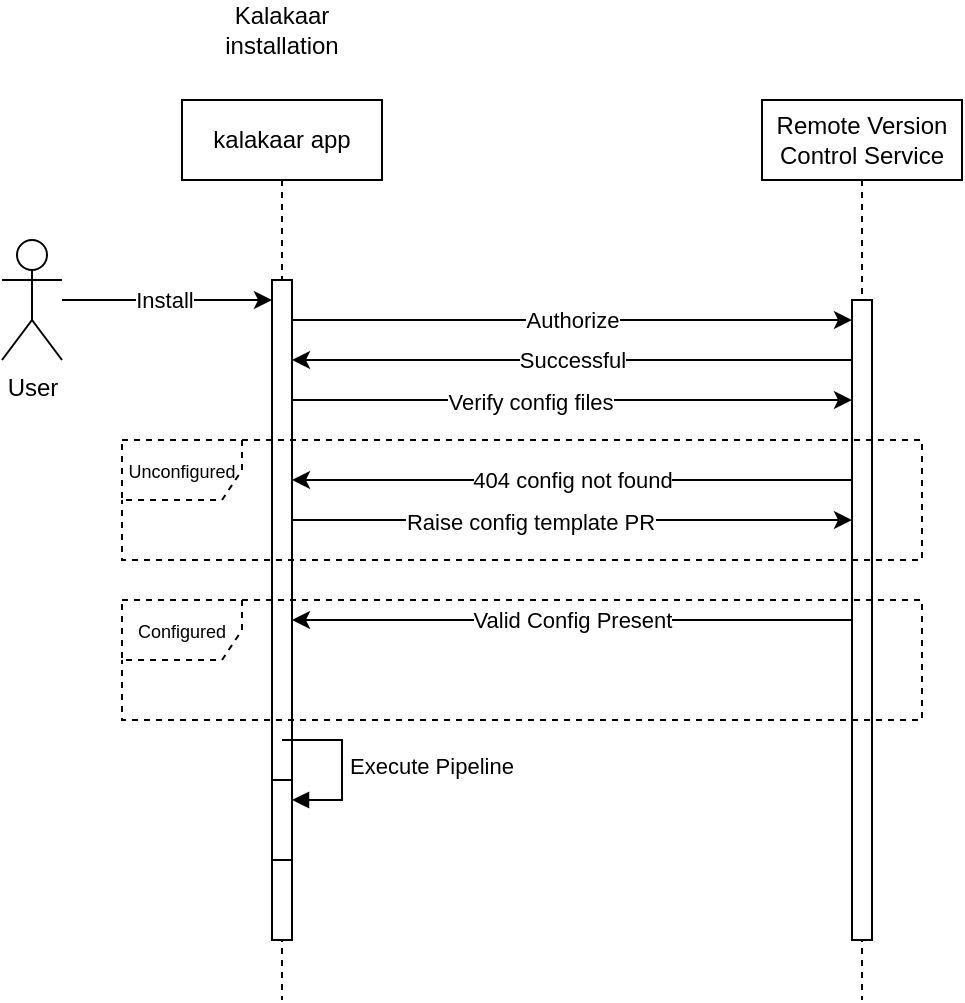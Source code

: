 <mxfile version="21.2.8" type="device" pages="2">
  <diagram name="Installation" id="SvZOQglnoyP26A0mZXFq">
    <mxGraphModel dx="1009" dy="545" grid="1" gridSize="10" guides="1" tooltips="1" connect="1" arrows="1" fold="1" page="1" pageScale="1" pageWidth="827" pageHeight="1169" math="0" shadow="0">
      <root>
        <mxCell id="0" />
        <mxCell id="1" parent="0" />
        <mxCell id="7O5fhOuD_cf1nNYJ2rgv-6" style="rounded=0;orthogonalLoop=1;jettySize=auto;html=1;" edge="1" parent="1" source="7O5fhOuD_cf1nNYJ2rgv-2" target="7O5fhOuD_cf1nNYJ2rgv-5">
          <mxGeometry relative="1" as="geometry" />
        </mxCell>
        <mxCell id="7O5fhOuD_cf1nNYJ2rgv-7" value="Install" style="edgeLabel;html=1;align=center;verticalAlign=middle;resizable=0;points=[];" vertex="1" connectable="0" parent="7O5fhOuD_cf1nNYJ2rgv-6">
          <mxGeometry x="-0.036" relative="1" as="geometry">
            <mxPoint as="offset" />
          </mxGeometry>
        </mxCell>
        <mxCell id="7O5fhOuD_cf1nNYJ2rgv-2" value="User" style="shape=umlActor;verticalLabelPosition=bottom;verticalAlign=top;html=1;outlineConnect=0;" vertex="1" parent="1">
          <mxGeometry x="60" y="140" width="30" height="60" as="geometry" />
        </mxCell>
        <mxCell id="7O5fhOuD_cf1nNYJ2rgv-3" value="kalakaar app" style="shape=umlLifeline;perimeter=lifelinePerimeter;whiteSpace=wrap;html=1;container=1;dropTarget=0;collapsible=0;recursiveResize=0;outlineConnect=0;portConstraint=eastwest;newEdgeStyle={&quot;edgeStyle&quot;:&quot;elbowEdgeStyle&quot;,&quot;elbow&quot;:&quot;vertical&quot;,&quot;curved&quot;:0,&quot;rounded&quot;:0};" vertex="1" parent="1">
          <mxGeometry x="150" y="70" width="100" height="450" as="geometry" />
        </mxCell>
        <mxCell id="7O5fhOuD_cf1nNYJ2rgv-5" value="" style="html=1;points=[];perimeter=orthogonalPerimeter;outlineConnect=0;targetShapes=umlLifeline;portConstraint=eastwest;newEdgeStyle={&quot;edgeStyle&quot;:&quot;elbowEdgeStyle&quot;,&quot;elbow&quot;:&quot;vertical&quot;,&quot;curved&quot;:0,&quot;rounded&quot;:0};" vertex="1" parent="7O5fhOuD_cf1nNYJ2rgv-3">
          <mxGeometry x="45" y="90" width="10" height="330" as="geometry" />
        </mxCell>
        <mxCell id="7O5fhOuD_cf1nNYJ2rgv-19" value="Execute Pipeline" style="html=1;align=left;spacingLeft=2;endArrow=block;rounded=0;edgeStyle=orthogonalEdgeStyle;curved=0;rounded=0;" edge="1" target="7O5fhOuD_cf1nNYJ2rgv-18" parent="7O5fhOuD_cf1nNYJ2rgv-3">
          <mxGeometry relative="1" as="geometry">
            <mxPoint x="50" y="320" as="sourcePoint" />
            <Array as="points">
              <mxPoint x="80" y="350" />
            </Array>
          </mxGeometry>
        </mxCell>
        <mxCell id="7O5fhOuD_cf1nNYJ2rgv-18" value="" style="html=1;points=[];perimeter=orthogonalPerimeter;outlineConnect=0;targetShapes=umlLifeline;portConstraint=eastwest;newEdgeStyle={&quot;edgeStyle&quot;:&quot;elbowEdgeStyle&quot;,&quot;elbow&quot;:&quot;vertical&quot;,&quot;curved&quot;:0,&quot;rounded&quot;:0};" vertex="1" parent="7O5fhOuD_cf1nNYJ2rgv-3">
          <mxGeometry x="45" y="340" width="10" height="40" as="geometry" />
        </mxCell>
        <mxCell id="7O5fhOuD_cf1nNYJ2rgv-4" value="Remote Version Control Service" style="shape=umlLifeline;perimeter=lifelinePerimeter;whiteSpace=wrap;html=1;container=1;dropTarget=0;collapsible=0;recursiveResize=0;outlineConnect=0;portConstraint=eastwest;newEdgeStyle={&quot;edgeStyle&quot;:&quot;elbowEdgeStyle&quot;,&quot;elbow&quot;:&quot;vertical&quot;,&quot;curved&quot;:0,&quot;rounded&quot;:0};" vertex="1" parent="1">
          <mxGeometry x="440" y="70" width="100" height="450" as="geometry" />
        </mxCell>
        <mxCell id="7O5fhOuD_cf1nNYJ2rgv-9" value="" style="html=1;points=[];perimeter=orthogonalPerimeter;outlineConnect=0;targetShapes=umlLifeline;portConstraint=eastwest;newEdgeStyle={&quot;edgeStyle&quot;:&quot;elbowEdgeStyle&quot;,&quot;elbow&quot;:&quot;vertical&quot;,&quot;curved&quot;:0,&quot;rounded&quot;:0};" vertex="1" parent="7O5fhOuD_cf1nNYJ2rgv-4">
          <mxGeometry x="45" y="100" width="10" height="320" as="geometry" />
        </mxCell>
        <mxCell id="7O5fhOuD_cf1nNYJ2rgv-10" value="Authorize" style="edgeStyle=elbowEdgeStyle;rounded=0;orthogonalLoop=1;jettySize=auto;html=1;elbow=vertical;curved=0;" edge="1" parent="1" source="7O5fhOuD_cf1nNYJ2rgv-5" target="7O5fhOuD_cf1nNYJ2rgv-9">
          <mxGeometry relative="1" as="geometry">
            <Array as="points">
              <mxPoint x="260" y="180" />
            </Array>
          </mxGeometry>
        </mxCell>
        <mxCell id="7O5fhOuD_cf1nNYJ2rgv-11" value="Successful" style="edgeStyle=elbowEdgeStyle;rounded=0;orthogonalLoop=1;jettySize=auto;html=1;elbow=vertical;curved=0;" edge="1" parent="1" source="7O5fhOuD_cf1nNYJ2rgv-9" target="7O5fhOuD_cf1nNYJ2rgv-5">
          <mxGeometry relative="1" as="geometry">
            <mxPoint x="210" y="200" as="targetPoint" />
            <Array as="points">
              <mxPoint x="210" y="200" />
            </Array>
          </mxGeometry>
        </mxCell>
        <mxCell id="7O5fhOuD_cf1nNYJ2rgv-12" style="edgeStyle=elbowEdgeStyle;rounded=0;orthogonalLoop=1;jettySize=auto;html=1;elbow=vertical;curved=0;" edge="1" parent="1" source="7O5fhOuD_cf1nNYJ2rgv-5" target="7O5fhOuD_cf1nNYJ2rgv-9">
          <mxGeometry relative="1" as="geometry">
            <Array as="points">
              <mxPoint x="380" y="220" />
            </Array>
          </mxGeometry>
        </mxCell>
        <mxCell id="7O5fhOuD_cf1nNYJ2rgv-13" value="Verify config files" style="edgeLabel;html=1;align=center;verticalAlign=middle;resizable=0;points=[];" vertex="1" connectable="0" parent="7O5fhOuD_cf1nNYJ2rgv-12">
          <mxGeometry x="-0.149" y="-1" relative="1" as="geometry">
            <mxPoint as="offset" />
          </mxGeometry>
        </mxCell>
        <mxCell id="7O5fhOuD_cf1nNYJ2rgv-14" value="&lt;font style=&quot;font-size: 9px;&quot;&gt;Unconfigured&lt;/font&gt;" style="shape=umlFrame;whiteSpace=wrap;html=1;pointerEvents=0;dashed=1;" vertex="1" parent="1">
          <mxGeometry x="120" y="240" width="400" height="60" as="geometry" />
        </mxCell>
        <mxCell id="7O5fhOuD_cf1nNYJ2rgv-15" value="404 config not found" style="edgeStyle=elbowEdgeStyle;rounded=0;orthogonalLoop=1;jettySize=auto;html=1;elbow=vertical;curved=0;" edge="1" parent="1" source="7O5fhOuD_cf1nNYJ2rgv-9" target="7O5fhOuD_cf1nNYJ2rgv-5">
          <mxGeometry relative="1" as="geometry">
            <Array as="points">
              <mxPoint x="240" y="260" />
            </Array>
          </mxGeometry>
        </mxCell>
        <mxCell id="7O5fhOuD_cf1nNYJ2rgv-16" style="edgeStyle=elbowEdgeStyle;rounded=0;orthogonalLoop=1;jettySize=auto;html=1;elbow=vertical;curved=0;" edge="1" parent="1" source="7O5fhOuD_cf1nNYJ2rgv-5" target="7O5fhOuD_cf1nNYJ2rgv-9">
          <mxGeometry relative="1" as="geometry">
            <Array as="points">
              <mxPoint x="440" y="280" />
            </Array>
          </mxGeometry>
        </mxCell>
        <mxCell id="7O5fhOuD_cf1nNYJ2rgv-17" value="Raise config template PR" style="edgeLabel;html=1;align=center;verticalAlign=middle;resizable=0;points=[];" vertex="1" connectable="0" parent="7O5fhOuD_cf1nNYJ2rgv-16">
          <mxGeometry x="-0.149" y="-1" relative="1" as="geometry">
            <mxPoint as="offset" />
          </mxGeometry>
        </mxCell>
        <mxCell id="7O5fhOuD_cf1nNYJ2rgv-20" value="&lt;font style=&quot;font-size: 9px;&quot;&gt;Configured&lt;/font&gt;" style="shape=umlFrame;whiteSpace=wrap;html=1;pointerEvents=0;dashed=1;" vertex="1" parent="1">
          <mxGeometry x="120" y="320" width="400" height="60" as="geometry" />
        </mxCell>
        <mxCell id="7O5fhOuD_cf1nNYJ2rgv-21" value="Valid Config Present" style="edgeStyle=elbowEdgeStyle;rounded=0;orthogonalLoop=1;jettySize=auto;html=1;elbow=vertical;curved=0;" edge="1" parent="1" source="7O5fhOuD_cf1nNYJ2rgv-9" target="7O5fhOuD_cf1nNYJ2rgv-5">
          <mxGeometry relative="1" as="geometry">
            <Array as="points">
              <mxPoint x="330" y="330" />
            </Array>
          </mxGeometry>
        </mxCell>
        <mxCell id="7O5fhOuD_cf1nNYJ2rgv-63" value="Kalakaar installation" style="text;html=1;strokeColor=none;fillColor=none;align=center;verticalAlign=middle;whiteSpace=wrap;rounded=0;" vertex="1" parent="1">
          <mxGeometry x="170" y="20" width="60" height="30" as="geometry" />
        </mxCell>
      </root>
    </mxGraphModel>
  </diagram>
  <diagram id="O6SN9AH3Dw8jMcY8-cdx" name="Execution">
    <mxGraphModel dx="2522" dy="1362" grid="1" gridSize="10" guides="1" tooltips="1" connect="1" arrows="1" fold="1" page="1" pageScale="1" pageWidth="827" pageHeight="1169" math="0" shadow="0">
      <root>
        <mxCell id="0" />
        <mxCell id="1" parent="0" />
        <mxCell id="lS5LTBEqvpHrRGaMsw9m-1" style="rounded=0;orthogonalLoop=1;jettySize=auto;html=1;" edge="1" parent="1" source="lS5LTBEqvpHrRGaMsw9m-3" target="lS5LTBEqvpHrRGaMsw9m-5">
          <mxGeometry relative="1" as="geometry" />
        </mxCell>
        <mxCell id="lS5LTBEqvpHrRGaMsw9m-2" value="Commit/PR/Branch" style="edgeLabel;html=1;align=center;verticalAlign=middle;resizable=0;points=[];" vertex="1" connectable="0" parent="lS5LTBEqvpHrRGaMsw9m-1">
          <mxGeometry x="-0.094" y="-2" relative="1" as="geometry">
            <mxPoint as="offset" />
          </mxGeometry>
        </mxCell>
        <mxCell id="lS5LTBEqvpHrRGaMsw9m-3" value="User" style="shape=umlActor;verticalLabelPosition=bottom;verticalAlign=top;html=1;outlineConnect=0;" vertex="1" parent="1">
          <mxGeometry x="30" y="327" width="30" height="60" as="geometry" />
        </mxCell>
        <mxCell id="lS5LTBEqvpHrRGaMsw9m-4" value="Remote Version Control Service" style="shape=umlLifeline;perimeter=lifelinePerimeter;whiteSpace=wrap;html=1;container=1;dropTarget=0;collapsible=0;recursiveResize=0;outlineConnect=0;portConstraint=eastwest;newEdgeStyle={&quot;edgeStyle&quot;:&quot;elbowEdgeStyle&quot;,&quot;elbow&quot;:&quot;vertical&quot;,&quot;curved&quot;:0,&quot;rounded&quot;:0};" vertex="1" parent="1">
          <mxGeometry x="170" y="257" width="100" height="510" as="geometry" />
        </mxCell>
        <mxCell id="lS5LTBEqvpHrRGaMsw9m-5" value="" style="html=1;points=[];perimeter=orthogonalPerimeter;outlineConnect=0;targetShapes=umlLifeline;portConstraint=eastwest;newEdgeStyle={&quot;edgeStyle&quot;:&quot;elbowEdgeStyle&quot;,&quot;elbow&quot;:&quot;vertical&quot;,&quot;curved&quot;:0,&quot;rounded&quot;:0};" vertex="1" parent="lS5LTBEqvpHrRGaMsw9m-4">
          <mxGeometry x="45" y="90" width="10" height="170" as="geometry" />
        </mxCell>
        <mxCell id="lS5LTBEqvpHrRGaMsw9m-6" value="Internal Event" style="html=1;align=left;spacingLeft=2;endArrow=block;rounded=0;edgeStyle=orthogonalEdgeStyle;curved=0;rounded=0;" edge="1" parent="lS5LTBEqvpHrRGaMsw9m-4" source="lS5LTBEqvpHrRGaMsw9m-5" target="lS5LTBEqvpHrRGaMsw9m-5">
          <mxGeometry relative="1" as="geometry">
            <mxPoint x="60" y="110" as="sourcePoint" />
            <Array as="points">
              <mxPoint x="75" y="100" />
              <mxPoint x="75" y="120" />
            </Array>
            <mxPoint x="65" y="140" as="targetPoint" />
          </mxGeometry>
        </mxCell>
        <mxCell id="lS5LTBEqvpHrRGaMsw9m-7" value="" style="html=1;points=[];perimeter=orthogonalPerimeter;outlineConnect=0;targetShapes=umlLifeline;portConstraint=eastwest;newEdgeStyle={&quot;edgeStyle&quot;:&quot;elbowEdgeStyle&quot;,&quot;elbow&quot;:&quot;vertical&quot;,&quot;curved&quot;:0,&quot;rounded&quot;:0};" vertex="1" parent="lS5LTBEqvpHrRGaMsw9m-4">
          <mxGeometry x="45" y="350" width="10" height="60" as="geometry" />
        </mxCell>
        <mxCell id="lS5LTBEqvpHrRGaMsw9m-8" value="Internal Event" style="html=1;align=left;spacingLeft=2;endArrow=block;rounded=0;edgeStyle=orthogonalEdgeStyle;curved=0;rounded=0;" edge="1" parent="lS5LTBEqvpHrRGaMsw9m-4" source="lS5LTBEqvpHrRGaMsw9m-7" target="lS5LTBEqvpHrRGaMsw9m-7">
          <mxGeometry relative="1" as="geometry">
            <mxPoint x="60" y="380" as="sourcePoint" />
            <Array as="points">
              <mxPoint x="80" y="380" />
              <mxPoint x="80" y="400" />
            </Array>
            <mxPoint x="60" y="400" as="targetPoint" />
          </mxGeometry>
        </mxCell>
        <mxCell id="lS5LTBEqvpHrRGaMsw9m-9" value="Kalakaar" style="shape=umlLifeline;perimeter=lifelinePerimeter;whiteSpace=wrap;html=1;container=1;dropTarget=0;collapsible=0;recursiveResize=0;outlineConnect=0;portConstraint=eastwest;newEdgeStyle={&quot;edgeStyle&quot;:&quot;elbowEdgeStyle&quot;,&quot;elbow&quot;:&quot;vertical&quot;,&quot;curved&quot;:0,&quot;rounded&quot;:0};" vertex="1" parent="1">
          <mxGeometry x="460" y="257" width="100" height="510" as="geometry" />
        </mxCell>
        <mxCell id="lS5LTBEqvpHrRGaMsw9m-10" value="" style="html=1;points=[];perimeter=orthogonalPerimeter;outlineConnect=0;targetShapes=umlLifeline;portConstraint=eastwest;newEdgeStyle={&quot;edgeStyle&quot;:&quot;elbowEdgeStyle&quot;,&quot;elbow&quot;:&quot;vertical&quot;,&quot;curved&quot;:0,&quot;rounded&quot;:0};" vertex="1" parent="lS5LTBEqvpHrRGaMsw9m-9">
          <mxGeometry x="45" y="140" width="10" height="320" as="geometry" />
        </mxCell>
        <mxCell id="lS5LTBEqvpHrRGaMsw9m-11" value="Execute Pipeline" style="html=1;align=left;spacingLeft=2;endArrow=block;rounded=0;edgeStyle=orthogonalEdgeStyle;curved=0;rounded=0;" edge="1" parent="lS5LTBEqvpHrRGaMsw9m-9" source="lS5LTBEqvpHrRGaMsw9m-10" target="lS5LTBEqvpHrRGaMsw9m-10">
          <mxGeometry relative="1" as="geometry">
            <mxPoint x="60" y="250" as="sourcePoint" />
            <Array as="points">
              <mxPoint x="80" y="250" />
              <mxPoint x="80" y="330" />
            </Array>
            <mxPoint x="60" y="270" as="targetPoint" />
          </mxGeometry>
        </mxCell>
        <mxCell id="lS5LTBEqvpHrRGaMsw9m-12" value="Webhook Call" style="edgeStyle=elbowEdgeStyle;rounded=0;orthogonalLoop=1;jettySize=auto;html=1;elbow=vertical;curved=0;" edge="1" parent="1" source="lS5LTBEqvpHrRGaMsw9m-5" target="lS5LTBEqvpHrRGaMsw9m-10">
          <mxGeometry relative="1" as="geometry">
            <Array as="points">
              <mxPoint x="370" y="417" />
            </Array>
          </mxGeometry>
        </mxCell>
        <mxCell id="lS5LTBEqvpHrRGaMsw9m-13" value="Clone Repo" style="edgeStyle=elbowEdgeStyle;rounded=0;orthogonalLoop=1;jettySize=auto;html=1;elbow=horizontal;curved=0;" edge="1" parent="1" source="lS5LTBEqvpHrRGaMsw9m-10" target="lS5LTBEqvpHrRGaMsw9m-5">
          <mxGeometry relative="1" as="geometry">
            <Array as="points">
              <mxPoint x="360" y="457" />
            </Array>
          </mxGeometry>
        </mxCell>
        <mxCell id="lS5LTBEqvpHrRGaMsw9m-14" value="Repo Files" style="edgeStyle=elbowEdgeStyle;rounded=0;orthogonalLoop=1;jettySize=auto;html=1;elbow=vertical;curved=0;" edge="1" parent="1" source="lS5LTBEqvpHrRGaMsw9m-5" target="lS5LTBEqvpHrRGaMsw9m-10">
          <mxGeometry relative="1" as="geometry">
            <Array as="points">
              <mxPoint x="430" y="487" />
            </Array>
          </mxGeometry>
        </mxCell>
        <mxCell id="lS5LTBEqvpHrRGaMsw9m-15" value="Success/Failure Update" style="edgeStyle=elbowEdgeStyle;rounded=0;orthogonalLoop=1;jettySize=auto;html=1;elbow=vertical;curved=0;" edge="1" parent="1" source="lS5LTBEqvpHrRGaMsw9m-10" target="lS5LTBEqvpHrRGaMsw9m-7">
          <mxGeometry relative="1" as="geometry">
            <Array as="points">
              <mxPoint x="460" y="617" />
            </Array>
          </mxGeometry>
        </mxCell>
        <mxCell id="lS5LTBEqvpHrRGaMsw9m-16" value="Registered webhook" style="shape=umlLifeline;perimeter=lifelinePerimeter;whiteSpace=wrap;html=1;container=1;dropTarget=0;collapsible=0;recursiveResize=0;outlineConnect=0;portConstraint=eastwest;newEdgeStyle={&quot;edgeStyle&quot;:&quot;elbowEdgeStyle&quot;,&quot;elbow&quot;:&quot;vertical&quot;,&quot;curved&quot;:0,&quot;rounded&quot;:0};" vertex="1" parent="1">
          <mxGeometry x="670" y="257" width="100" height="510" as="geometry" />
        </mxCell>
        <mxCell id="lS5LTBEqvpHrRGaMsw9m-17" value="" style="html=1;points=[];perimeter=orthogonalPerimeter;outlineConnect=0;targetShapes=umlLifeline;portConstraint=eastwest;newEdgeStyle={&quot;edgeStyle&quot;:&quot;elbowEdgeStyle&quot;,&quot;elbow&quot;:&quot;vertical&quot;,&quot;curved&quot;:0,&quot;rounded&quot;:0};" vertex="1" parent="lS5LTBEqvpHrRGaMsw9m-16">
          <mxGeometry x="45" y="140" width="10" height="240" as="geometry" />
        </mxCell>
        <mxCell id="lS5LTBEqvpHrRGaMsw9m-18" value="Execute Pipeline" style="html=1;align=left;spacingLeft=2;endArrow=block;rounded=0;edgeStyle=orthogonalEdgeStyle;curved=0;rounded=0;" edge="1" parent="lS5LTBEqvpHrRGaMsw9m-16" source="lS5LTBEqvpHrRGaMsw9m-17" target="lS5LTBEqvpHrRGaMsw9m-17">
          <mxGeometry relative="1" as="geometry">
            <mxPoint x="60" y="250" as="sourcePoint" />
            <Array as="points">
              <mxPoint x="80" y="250" />
              <mxPoint x="80" y="330" />
            </Array>
            <mxPoint x="60" y="270" as="targetPoint" />
          </mxGeometry>
        </mxCell>
        <mxCell id="lS5LTBEqvpHrRGaMsw9m-19" value="Change Event Call" style="edgeStyle=elbowEdgeStyle;rounded=0;orthogonalLoop=1;jettySize=auto;html=1;elbow=vertical;curved=0;" edge="1" parent="1" source="lS5LTBEqvpHrRGaMsw9m-10" target="lS5LTBEqvpHrRGaMsw9m-17">
          <mxGeometry relative="1" as="geometry">
            <Array as="points">
              <mxPoint x="620" y="427" />
            </Array>
          </mxGeometry>
        </mxCell>
        <mxCell id="lS5LTBEqvpHrRGaMsw9m-20" value="Change Event Call" style="edgeStyle=elbowEdgeStyle;rounded=0;orthogonalLoop=1;jettySize=auto;html=1;elbow=vertical;curved=0;" edge="1" parent="1" source="lS5LTBEqvpHrRGaMsw9m-10" target="lS5LTBEqvpHrRGaMsw9m-17">
          <mxGeometry relative="1" as="geometry">
            <Array as="points">
              <mxPoint x="620" y="467" />
            </Array>
          </mxGeometry>
        </mxCell>
        <mxCell id="lS5LTBEqvpHrRGaMsw9m-21" value="Change Event Call (Updates)" style="edgeStyle=elbowEdgeStyle;rounded=0;orthogonalLoop=1;jettySize=auto;html=1;elbow=vertical;curved=0;" edge="1" parent="1" source="lS5LTBEqvpHrRGaMsw9m-10" target="lS5LTBEqvpHrRGaMsw9m-17">
          <mxGeometry relative="1" as="geometry">
            <mxPoint x="525" y="477" as="sourcePoint" />
            <mxPoint x="725" y="477" as="targetPoint" />
            <Array as="points">
              <mxPoint x="540" y="527" />
              <mxPoint x="630" y="477" />
            </Array>
          </mxGeometry>
        </mxCell>
        <mxCell id="lS5LTBEqvpHrRGaMsw9m-22" value="CEC (Termination)" style="edgeStyle=elbowEdgeStyle;rounded=0;orthogonalLoop=1;jettySize=auto;html=1;elbow=vertical;curved=0;" edge="1" parent="1" source="lS5LTBEqvpHrRGaMsw9m-10" target="lS5LTBEqvpHrRGaMsw9m-17">
          <mxGeometry relative="1" as="geometry">
            <Array as="points">
              <mxPoint x="610" y="607" />
            </Array>
          </mxGeometry>
        </mxCell>
        <mxCell id="lS5LTBEqvpHrRGaMsw9m-23" value="Pipeline Execution" style="text;html=1;strokeColor=none;fillColor=none;align=center;verticalAlign=middle;whiteSpace=wrap;rounded=0;" vertex="1" parent="1">
          <mxGeometry x="190" y="210" width="60" height="30" as="geometry" />
        </mxCell>
      </root>
    </mxGraphModel>
  </diagram>
</mxfile>
